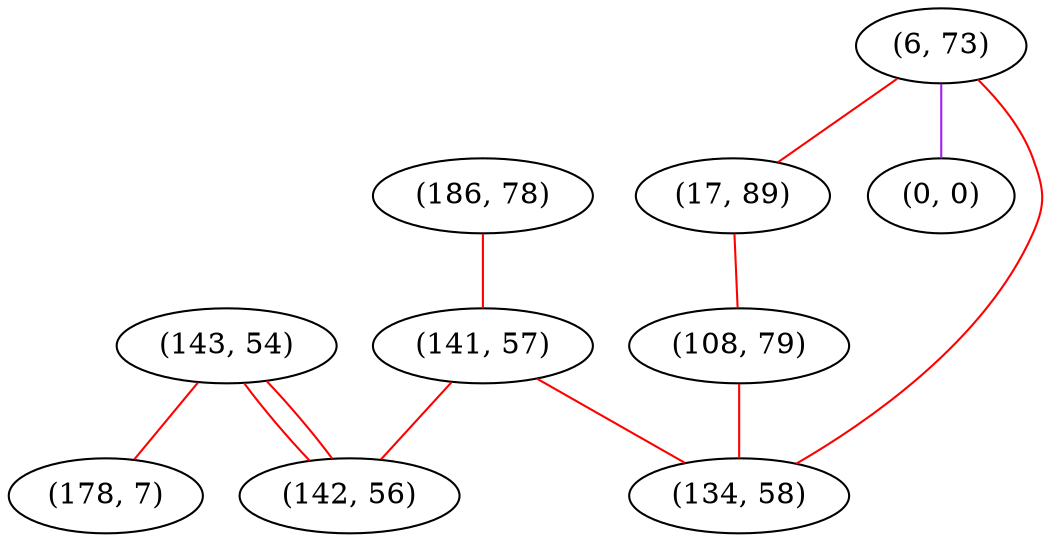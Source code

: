 graph "" {
"(143, 54)";
"(186, 78)";
"(6, 73)";
"(141, 57)";
"(142, 56)";
"(178, 7)";
"(0, 0)";
"(17, 89)";
"(108, 79)";
"(134, 58)";
"(143, 54)" -- "(178, 7)"  [color=red, key=0, weight=1];
"(143, 54)" -- "(142, 56)"  [color=red, key=0, weight=1];
"(143, 54)" -- "(142, 56)"  [color=red, key=1, weight=1];
"(186, 78)" -- "(141, 57)"  [color=red, key=0, weight=1];
"(6, 73)" -- "(134, 58)"  [color=red, key=0, weight=1];
"(6, 73)" -- "(17, 89)"  [color=red, key=0, weight=1];
"(6, 73)" -- "(0, 0)"  [color=purple, key=0, weight=4];
"(141, 57)" -- "(134, 58)"  [color=red, key=0, weight=1];
"(141, 57)" -- "(142, 56)"  [color=red, key=0, weight=1];
"(17, 89)" -- "(108, 79)"  [color=red, key=0, weight=1];
"(108, 79)" -- "(134, 58)"  [color=red, key=0, weight=1];
}

